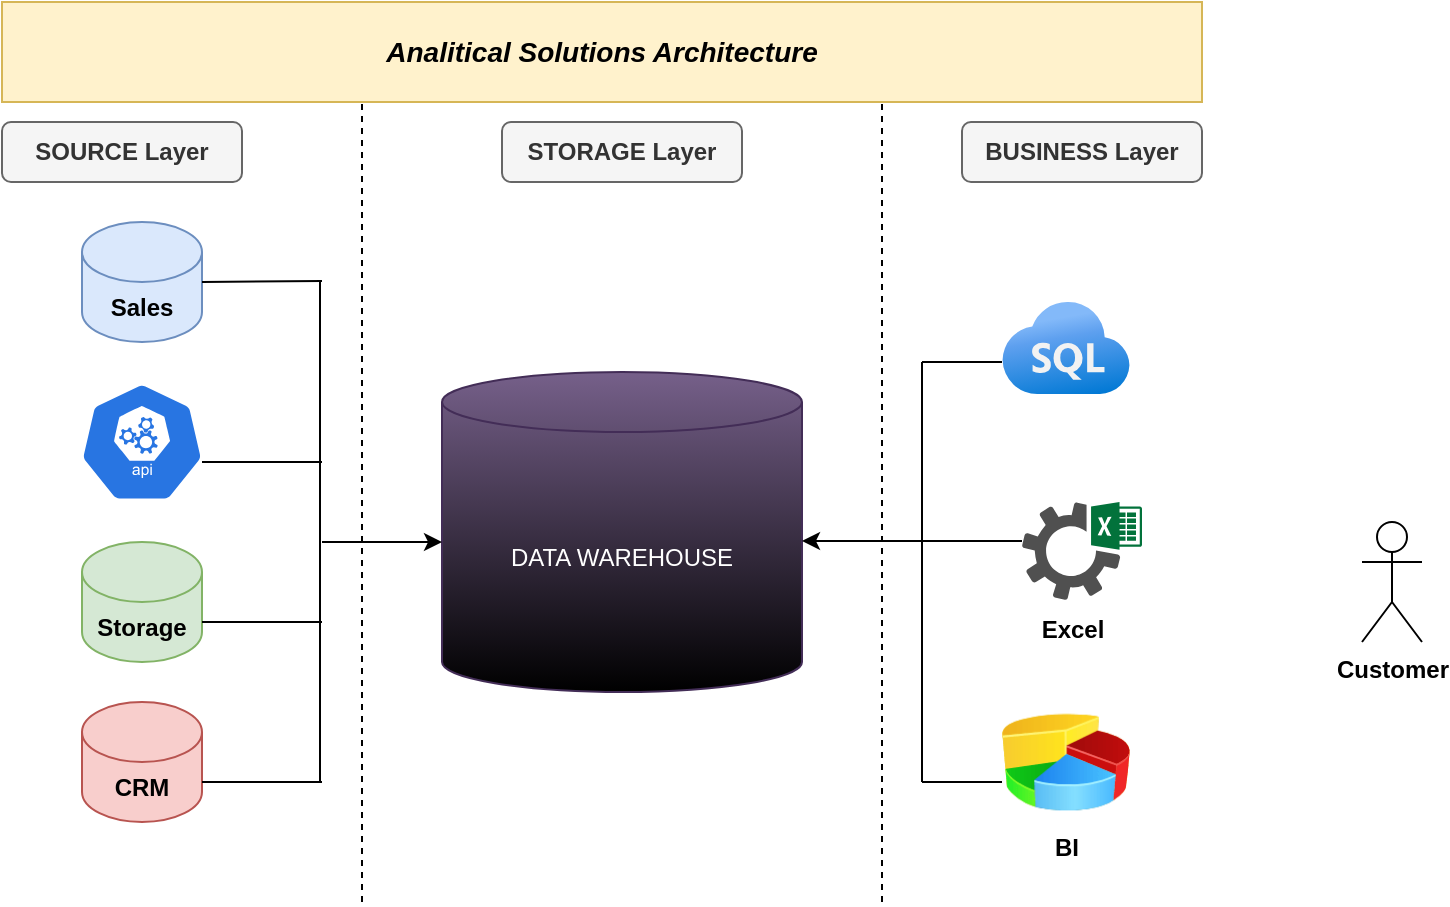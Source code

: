 <mxfile version="22.1.2" type="device">
  <diagram name="Page-1" id="s1pvvLx9hBPK1W75Xgxf">
    <mxGraphModel dx="1036" dy="606" grid="1" gridSize="10" guides="1" tooltips="1" connect="1" arrows="1" fold="1" page="1" pageScale="1" pageWidth="850" pageHeight="1100" math="0" shadow="0">
      <root>
        <mxCell id="0" />
        <mxCell id="1" parent="0" />
        <mxCell id="G3o-LYg8IUwJwW7yz7wI-1" value="Sales" style="shape=cylinder3;whiteSpace=wrap;html=1;boundedLbl=1;backgroundOutline=1;size=15;fillColor=#dae8fc;strokeColor=#6c8ebf;fontStyle=1" parent="1" vertex="1">
          <mxGeometry x="80" y="140" width="60" height="60" as="geometry" />
        </mxCell>
        <mxCell id="G3o-LYg8IUwJwW7yz7wI-2" value="Analitical Solutions Architecture" style="rounded=0;whiteSpace=wrap;html=1;fontStyle=3;fontSize=14;fillColor=#fff2cc;strokeColor=#d6b656;" parent="1" vertex="1">
          <mxGeometry x="40" y="30" width="600" height="50" as="geometry" />
        </mxCell>
        <mxCell id="G3o-LYg8IUwJwW7yz7wI-4" value="CRM" style="shape=cylinder3;whiteSpace=wrap;html=1;boundedLbl=1;backgroundOutline=1;size=15;fillColor=#f8cecc;strokeColor=#b85450;fontStyle=1" parent="1" vertex="1">
          <mxGeometry x="80" y="380" width="60" height="60" as="geometry" />
        </mxCell>
        <mxCell id="G3o-LYg8IUwJwW7yz7wI-5" value="Storage" style="shape=cylinder3;whiteSpace=wrap;html=1;boundedLbl=1;backgroundOutline=1;size=15;fillColor=#d5e8d4;strokeColor=#82b366;fontStyle=1" parent="1" vertex="1">
          <mxGeometry x="80" y="300" width="60" height="60" as="geometry" />
        </mxCell>
        <mxCell id="G3o-LYg8IUwJwW7yz7wI-6" value="" style="sketch=0;html=1;dashed=0;whitespace=wrap;fillColor=#2875E2;strokeColor=#ffffff;points=[[0.005,0.63,0],[0.1,0.2,0],[0.9,0.2,0],[0.5,0,0],[0.995,0.63,0],[0.72,0.99,0],[0.5,1,0],[0.28,0.99,0]];verticalLabelPosition=bottom;align=center;verticalAlign=top;shape=mxgraph.kubernetes.icon;prIcon=api" parent="1" vertex="1">
          <mxGeometry x="75" y="220" width="70" height="60" as="geometry" />
        </mxCell>
        <mxCell id="G3o-LYg8IUwJwW7yz7wI-7" value="SOURCE Layer" style="rounded=1;whiteSpace=wrap;html=1;fontStyle=1;fillColor=#f5f5f5;fontColor=#333333;strokeColor=#666666;" parent="1" vertex="1">
          <mxGeometry x="40" y="90" width="120" height="30" as="geometry" />
        </mxCell>
        <mxCell id="G3o-LYg8IUwJwW7yz7wI-8" value="STORAGE Layer" style="rounded=1;whiteSpace=wrap;html=1;fontStyle=1;fillColor=#f5f5f5;fontColor=#333333;strokeColor=#666666;" parent="1" vertex="1">
          <mxGeometry x="290" y="90" width="120" height="30" as="geometry" />
        </mxCell>
        <mxCell id="G3o-LYg8IUwJwW7yz7wI-9" value="DATA WAREHOUSE" style="shape=cylinder3;whiteSpace=wrap;html=1;boundedLbl=1;backgroundOutline=1;size=15;fillColor=#76608a;fontColor=#ffffff;strokeColor=#432D57;gradientColor=default;" parent="1" vertex="1">
          <mxGeometry x="260" y="215" width="180" height="160" as="geometry" />
        </mxCell>
        <mxCell id="G3o-LYg8IUwJwW7yz7wI-10" value="" style="endArrow=none;html=1;rounded=0;" parent="1" edge="1">
          <mxGeometry width="50" height="50" relative="1" as="geometry">
            <mxPoint x="140" y="260" as="sourcePoint" />
            <mxPoint x="200" y="260" as="targetPoint" />
          </mxGeometry>
        </mxCell>
        <mxCell id="G3o-LYg8IUwJwW7yz7wI-11" value="" style="endArrow=none;html=1;rounded=0;" parent="1" edge="1">
          <mxGeometry width="50" height="50" relative="1" as="geometry">
            <mxPoint x="199" y="420" as="sourcePoint" />
            <mxPoint x="199" y="170" as="targetPoint" />
          </mxGeometry>
        </mxCell>
        <mxCell id="G3o-LYg8IUwJwW7yz7wI-14" value="" style="endArrow=none;html=1;rounded=0;exitX=1;exitY=0.5;exitDx=0;exitDy=0;exitPerimeter=0;" parent="1" source="G3o-LYg8IUwJwW7yz7wI-1" edge="1">
          <mxGeometry width="50" height="50" relative="1" as="geometry">
            <mxPoint x="170" y="170" as="sourcePoint" />
            <mxPoint x="200" y="169.5" as="targetPoint" />
          </mxGeometry>
        </mxCell>
        <mxCell id="G3o-LYg8IUwJwW7yz7wI-16" value="" style="endArrow=none;html=1;rounded=0;" parent="1" edge="1">
          <mxGeometry width="50" height="50" relative="1" as="geometry">
            <mxPoint x="140" y="340" as="sourcePoint" />
            <mxPoint x="200" y="340" as="targetPoint" />
          </mxGeometry>
        </mxCell>
        <mxCell id="G3o-LYg8IUwJwW7yz7wI-17" value="" style="endArrow=none;html=1;rounded=0;" parent="1" edge="1">
          <mxGeometry width="50" height="50" relative="1" as="geometry">
            <mxPoint x="140" y="420" as="sourcePoint" />
            <mxPoint x="200" y="420" as="targetPoint" />
          </mxGeometry>
        </mxCell>
        <mxCell id="G3o-LYg8IUwJwW7yz7wI-18" value="" style="endArrow=classic;html=1;rounded=0;" parent="1" edge="1">
          <mxGeometry width="50" height="50" relative="1" as="geometry">
            <mxPoint x="200" y="300" as="sourcePoint" />
            <mxPoint x="260" y="300" as="targetPoint" />
          </mxGeometry>
        </mxCell>
        <mxCell id="G3o-LYg8IUwJwW7yz7wI-19" value="" style="image;aspect=fixed;html=1;points=[];align=center;fontSize=12;image=img/lib/azure2/databases/Azure_SQL.svg;" parent="1" vertex="1">
          <mxGeometry x="540" y="180" width="64" height="46" as="geometry" />
        </mxCell>
        <mxCell id="G3o-LYg8IUwJwW7yz7wI-20" value="" style="sketch=0;pointerEvents=1;shadow=0;dashed=0;html=1;strokeColor=none;fillColor=#505050;labelPosition=center;verticalLabelPosition=bottom;verticalAlign=top;outlineConnect=0;align=center;shape=mxgraph.office.services.excel_services;" parent="1" vertex="1">
          <mxGeometry x="550" y="280" width="60" height="49" as="geometry" />
        </mxCell>
        <mxCell id="G3o-LYg8IUwJwW7yz7wI-21" value="" style="image;html=1;image=img/lib/clip_art/finance/Pie_Chart_128x128.png;" parent="1" vertex="1">
          <mxGeometry x="540" y="375" width="64" height="70" as="geometry" />
        </mxCell>
        <mxCell id="G3o-LYg8IUwJwW7yz7wI-22" value="" style="endArrow=none;html=1;rounded=0;" parent="1" edge="1">
          <mxGeometry width="50" height="50" relative="1" as="geometry">
            <mxPoint x="500" y="420" as="sourcePoint" />
            <mxPoint x="500" y="210" as="targetPoint" />
          </mxGeometry>
        </mxCell>
        <mxCell id="G3o-LYg8IUwJwW7yz7wI-23" value="" style="endArrow=classic;html=1;rounded=0;" parent="1" edge="1">
          <mxGeometry width="50" height="50" relative="1" as="geometry">
            <mxPoint x="500" y="299.5" as="sourcePoint" />
            <mxPoint x="440" y="299.5" as="targetPoint" />
          </mxGeometry>
        </mxCell>
        <mxCell id="G3o-LYg8IUwJwW7yz7wI-24" value="" style="endArrow=none;html=1;rounded=0;" parent="1" edge="1">
          <mxGeometry width="50" height="50" relative="1" as="geometry">
            <mxPoint x="500" y="420" as="sourcePoint" />
            <mxPoint x="540" y="420" as="targetPoint" />
          </mxGeometry>
        </mxCell>
        <mxCell id="G3o-LYg8IUwJwW7yz7wI-25" value="" style="endArrow=none;html=1;rounded=0;" parent="1" edge="1">
          <mxGeometry width="50" height="50" relative="1" as="geometry">
            <mxPoint x="500" y="210" as="sourcePoint" />
            <mxPoint x="540" y="210" as="targetPoint" />
          </mxGeometry>
        </mxCell>
        <mxCell id="G3o-LYg8IUwJwW7yz7wI-26" value="" style="endArrow=none;html=1;rounded=0;" parent="1" edge="1">
          <mxGeometry width="50" height="50" relative="1" as="geometry">
            <mxPoint x="495" y="299.5" as="sourcePoint" />
            <mxPoint x="550" y="299.5" as="targetPoint" />
          </mxGeometry>
        </mxCell>
        <mxCell id="G3o-LYg8IUwJwW7yz7wI-28" value="BUSINESS Layer" style="rounded=1;whiteSpace=wrap;html=1;fontStyle=1;fillColor=#f5f5f5;fontColor=#333333;strokeColor=#666666;" parent="1" vertex="1">
          <mxGeometry x="520" y="90" width="120" height="30" as="geometry" />
        </mxCell>
        <object label="Customer" id="G3o-LYg8IUwJwW7yz7wI-29">
          <mxCell style="shape=umlActor;verticalLabelPosition=bottom;verticalAlign=top;html=1;outlineConnect=0;fontStyle=1" parent="1" vertex="1">
            <mxGeometry x="720" y="290" width="30" height="60" as="geometry" />
          </mxCell>
        </object>
        <mxCell id="G3o-LYg8IUwJwW7yz7wI-34" value="BI" style="text;html=1;align=center;verticalAlign=middle;resizable=0;points=[];autosize=1;strokeColor=none;fillColor=none;fontStyle=1" parent="1" vertex="1">
          <mxGeometry x="552" y="438" width="40" height="30" as="geometry" />
        </mxCell>
        <mxCell id="G3o-LYg8IUwJwW7yz7wI-35" value="Excel" style="text;html=1;align=center;verticalAlign=middle;resizable=0;points=[];autosize=1;strokeColor=none;fillColor=none;fontStyle=1" parent="1" vertex="1">
          <mxGeometry x="550" y="329" width="50" height="30" as="geometry" />
        </mxCell>
        <mxCell id="G3o-LYg8IUwJwW7yz7wI-36" value="" style="endArrow=none;dashed=1;html=1;rounded=0;" parent="1" edge="1">
          <mxGeometry width="50" height="50" relative="1" as="geometry">
            <mxPoint x="220" y="480" as="sourcePoint" />
            <mxPoint x="220" y="80" as="targetPoint" />
          </mxGeometry>
        </mxCell>
        <mxCell id="G3o-LYg8IUwJwW7yz7wI-37" value="" style="endArrow=none;dashed=1;html=1;rounded=0;fontSize=12;" parent="1" edge="1">
          <mxGeometry width="50" height="50" relative="1" as="geometry">
            <mxPoint x="480" y="480" as="sourcePoint" />
            <mxPoint x="480" y="80" as="targetPoint" />
          </mxGeometry>
        </mxCell>
      </root>
    </mxGraphModel>
  </diagram>
</mxfile>
